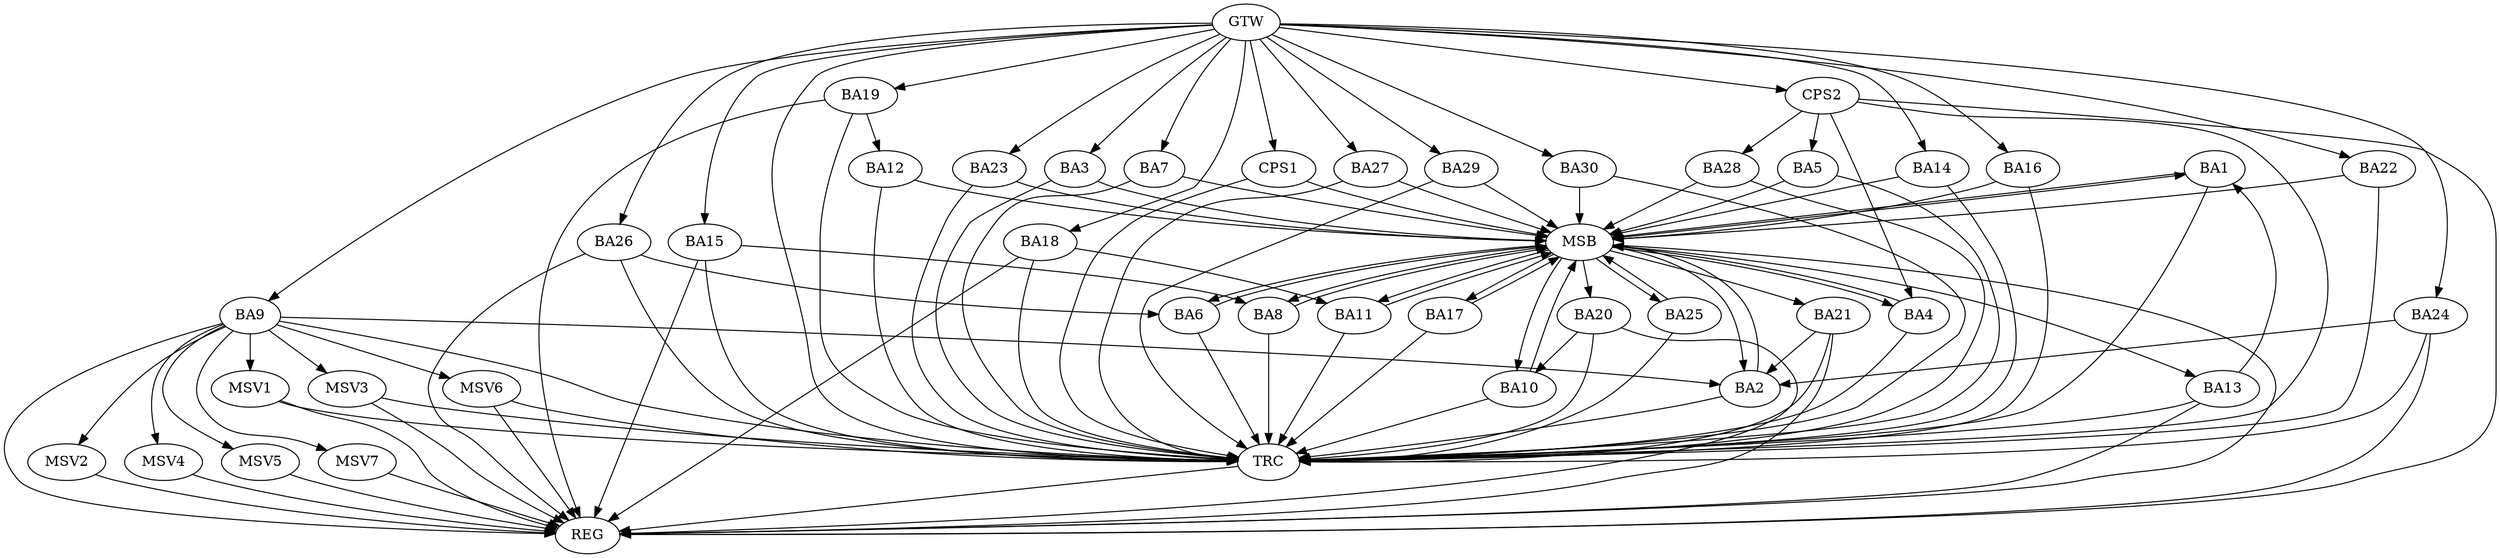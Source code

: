 strict digraph G {
  BA1 [ label="BA1" ];
  BA2 [ label="BA2" ];
  BA3 [ label="BA3" ];
  BA4 [ label="BA4" ];
  BA5 [ label="BA5" ];
  BA6 [ label="BA6" ];
  BA7 [ label="BA7" ];
  BA8 [ label="BA8" ];
  BA9 [ label="BA9" ];
  BA10 [ label="BA10" ];
  BA11 [ label="BA11" ];
  BA12 [ label="BA12" ];
  BA13 [ label="BA13" ];
  BA14 [ label="BA14" ];
  BA15 [ label="BA15" ];
  BA16 [ label="BA16" ];
  BA17 [ label="BA17" ];
  BA18 [ label="BA18" ];
  BA19 [ label="BA19" ];
  BA20 [ label="BA20" ];
  BA21 [ label="BA21" ];
  BA22 [ label="BA22" ];
  BA23 [ label="BA23" ];
  BA24 [ label="BA24" ];
  BA25 [ label="BA25" ];
  BA26 [ label="BA26" ];
  BA27 [ label="BA27" ];
  BA28 [ label="BA28" ];
  BA29 [ label="BA29" ];
  BA30 [ label="BA30" ];
  CPS1 [ label="CPS1" ];
  CPS2 [ label="CPS2" ];
  GTW [ label="GTW" ];
  REG [ label="REG" ];
  MSB [ label="MSB" ];
  TRC [ label="TRC" ];
  MSV1 [ label="MSV1" ];
  MSV2 [ label="MSV2" ];
  MSV3 [ label="MSV3" ];
  MSV4 [ label="MSV4" ];
  MSV5 [ label="MSV5" ];
  MSV6 [ label="MSV6" ];
  MSV7 [ label="MSV7" ];
  BA9 -> BA2;
  BA13 -> BA1;
  BA15 -> BA8;
  BA18 -> BA11;
  BA19 -> BA12;
  BA20 -> BA10;
  BA21 -> BA2;
  BA24 -> BA2;
  BA26 -> BA6;
  CPS2 -> BA5;
  CPS2 -> BA4;
  CPS2 -> BA28;
  GTW -> BA3;
  GTW -> BA7;
  GTW -> BA9;
  GTW -> BA14;
  GTW -> BA15;
  GTW -> BA16;
  GTW -> BA18;
  GTW -> BA19;
  GTW -> BA22;
  GTW -> BA23;
  GTW -> BA24;
  GTW -> BA26;
  GTW -> BA27;
  GTW -> BA29;
  GTW -> BA30;
  GTW -> CPS1;
  GTW -> CPS2;
  BA9 -> REG;
  BA13 -> REG;
  BA15 -> REG;
  BA18 -> REG;
  BA19 -> REG;
  BA20 -> REG;
  BA21 -> REG;
  BA24 -> REG;
  BA26 -> REG;
  CPS2 -> REG;
  BA1 -> MSB;
  MSB -> BA2;
  MSB -> REG;
  BA2 -> MSB;
  MSB -> BA1;
  BA3 -> MSB;
  BA4 -> MSB;
  BA5 -> MSB;
  BA6 -> MSB;
  BA7 -> MSB;
  MSB -> BA6;
  BA8 -> MSB;
  MSB -> BA4;
  BA10 -> MSB;
  BA11 -> MSB;
  MSB -> BA10;
  BA12 -> MSB;
  BA14 -> MSB;
  MSB -> BA8;
  BA16 -> MSB;
  BA17 -> MSB;
  BA22 -> MSB;
  MSB -> BA20;
  BA23 -> MSB;
  MSB -> BA11;
  BA25 -> MSB;
  BA27 -> MSB;
  BA28 -> MSB;
  BA29 -> MSB;
  MSB -> BA13;
  BA30 -> MSB;
  CPS1 -> MSB;
  MSB -> BA21;
  MSB -> BA17;
  MSB -> BA25;
  BA1 -> TRC;
  BA2 -> TRC;
  BA3 -> TRC;
  BA4 -> TRC;
  BA5 -> TRC;
  BA6 -> TRC;
  BA7 -> TRC;
  BA8 -> TRC;
  BA9 -> TRC;
  BA10 -> TRC;
  BA11 -> TRC;
  BA12 -> TRC;
  BA13 -> TRC;
  BA14 -> TRC;
  BA15 -> TRC;
  BA16 -> TRC;
  BA17 -> TRC;
  BA18 -> TRC;
  BA19 -> TRC;
  BA20 -> TRC;
  BA21 -> TRC;
  BA22 -> TRC;
  BA23 -> TRC;
  BA24 -> TRC;
  BA25 -> TRC;
  BA26 -> TRC;
  BA27 -> TRC;
  BA28 -> TRC;
  BA29 -> TRC;
  BA30 -> TRC;
  CPS1 -> TRC;
  CPS2 -> TRC;
  GTW -> TRC;
  TRC -> REG;
  BA9 -> MSV1;
  BA9 -> MSV2;
  BA9 -> MSV3;
  BA9 -> MSV4;
  BA9 -> MSV5;
  BA9 -> MSV6;
  MSV1 -> REG;
  MSV1 -> TRC;
  MSV2 -> REG;
  MSV3 -> REG;
  MSV3 -> TRC;
  MSV4 -> REG;
  MSV5 -> REG;
  MSV6 -> REG;
  MSV6 -> TRC;
  BA9 -> MSV7;
  MSV7 -> REG;
}
